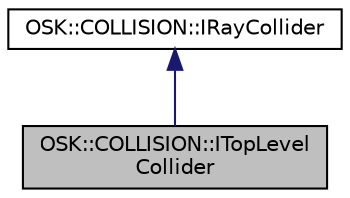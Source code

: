 digraph "OSK::COLLISION::ITopLevelCollider"
{
 // LATEX_PDF_SIZE
  edge [fontname="Helvetica",fontsize="10",labelfontname="Helvetica",labelfontsize="10"];
  node [fontname="Helvetica",fontsize="10",shape=record];
  Node1 [label="OSK::COLLISION::ITopLevel\lCollider",height=0.2,width=0.4,color="black", fillcolor="grey75", style="filled", fontcolor="black",tooltip="Representa un área de colisión no muy ajustada que permite descartar colisiones de una manera más ráp..."];
  Node2 -> Node1 [dir="back",color="midnightblue",fontsize="10",style="solid",fontname="Helvetica"];
  Node2 [label="OSK::COLLISION::IRayCollider",height=0.2,width=0.4,color="black", fillcolor="white", style="filled",URL="$class_o_s_k_1_1_c_o_l_l_i_s_i_o_n_1_1_i_ray_collider.html",tooltip="Interfaz para colliders que pueden interseccionar con un rayo."];
}
